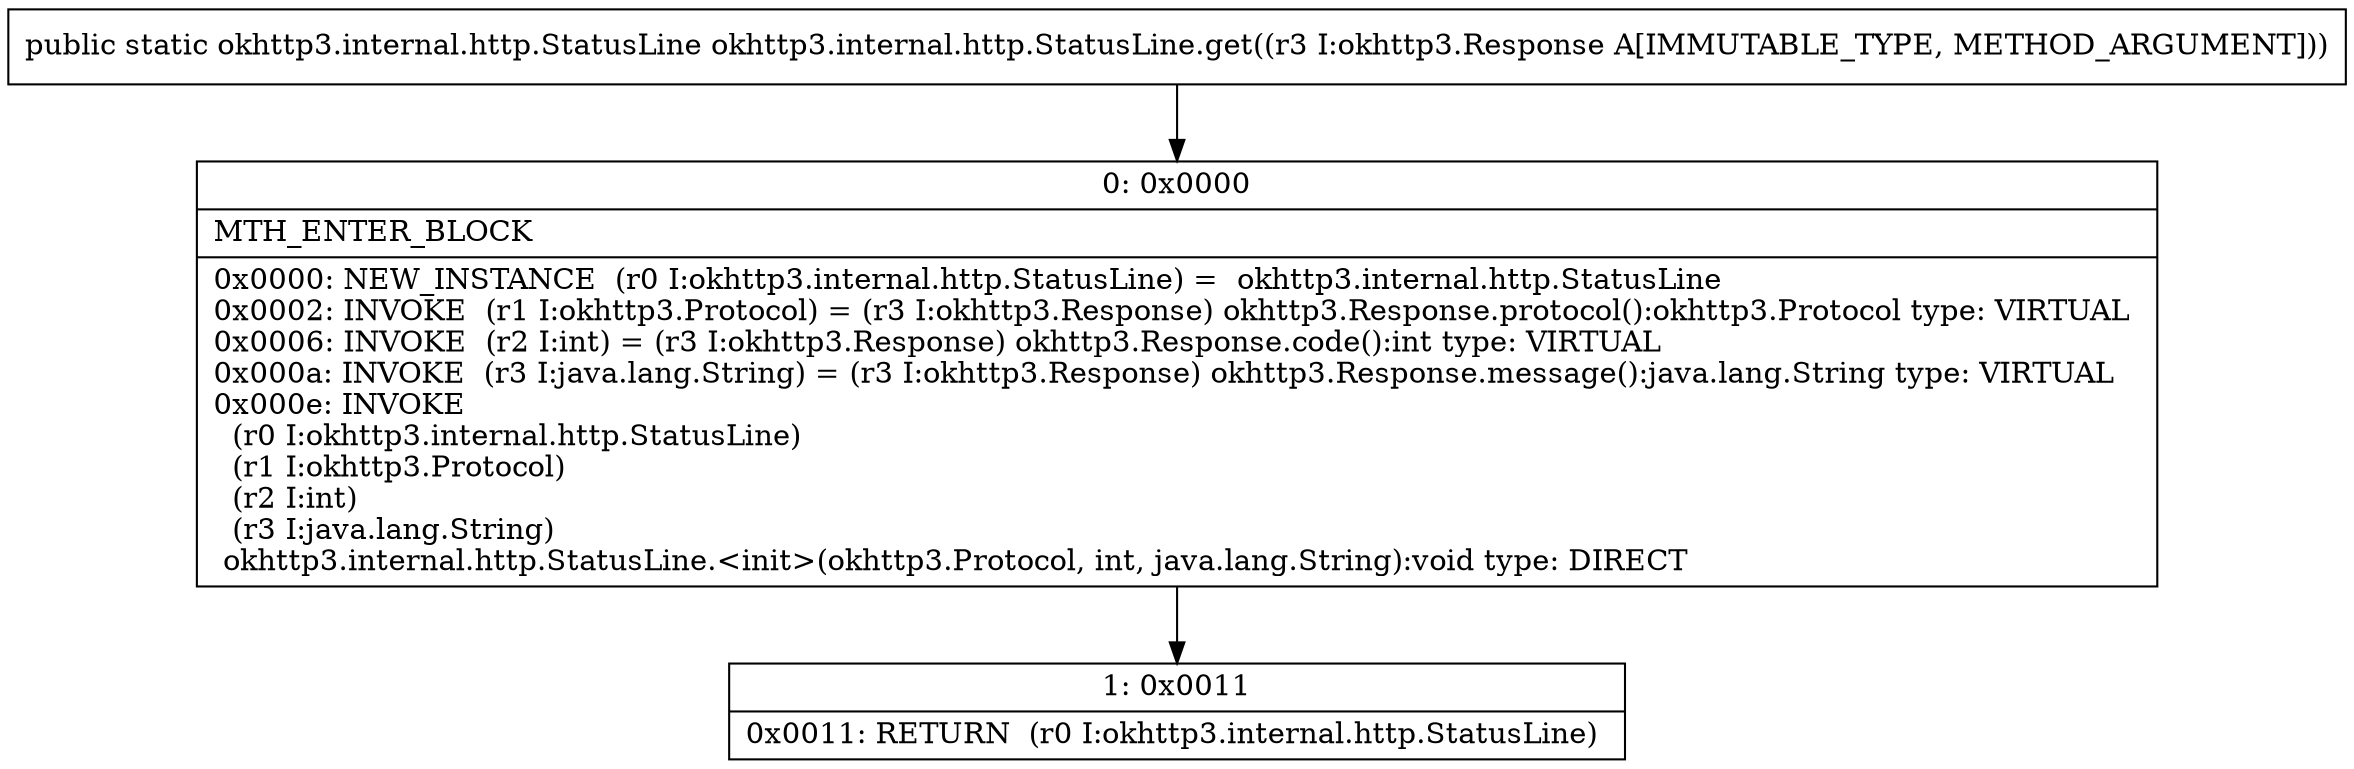 digraph "CFG forokhttp3.internal.http.StatusLine.get(Lokhttp3\/Response;)Lokhttp3\/internal\/http\/StatusLine;" {
Node_0 [shape=record,label="{0\:\ 0x0000|MTH_ENTER_BLOCK\l|0x0000: NEW_INSTANCE  (r0 I:okhttp3.internal.http.StatusLine) =  okhttp3.internal.http.StatusLine \l0x0002: INVOKE  (r1 I:okhttp3.Protocol) = (r3 I:okhttp3.Response) okhttp3.Response.protocol():okhttp3.Protocol type: VIRTUAL \l0x0006: INVOKE  (r2 I:int) = (r3 I:okhttp3.Response) okhttp3.Response.code():int type: VIRTUAL \l0x000a: INVOKE  (r3 I:java.lang.String) = (r3 I:okhttp3.Response) okhttp3.Response.message():java.lang.String type: VIRTUAL \l0x000e: INVOKE  \l  (r0 I:okhttp3.internal.http.StatusLine)\l  (r1 I:okhttp3.Protocol)\l  (r2 I:int)\l  (r3 I:java.lang.String)\l okhttp3.internal.http.StatusLine.\<init\>(okhttp3.Protocol, int, java.lang.String):void type: DIRECT \l}"];
Node_1 [shape=record,label="{1\:\ 0x0011|0x0011: RETURN  (r0 I:okhttp3.internal.http.StatusLine) \l}"];
MethodNode[shape=record,label="{public static okhttp3.internal.http.StatusLine okhttp3.internal.http.StatusLine.get((r3 I:okhttp3.Response A[IMMUTABLE_TYPE, METHOD_ARGUMENT])) }"];
MethodNode -> Node_0;
Node_0 -> Node_1;
}

